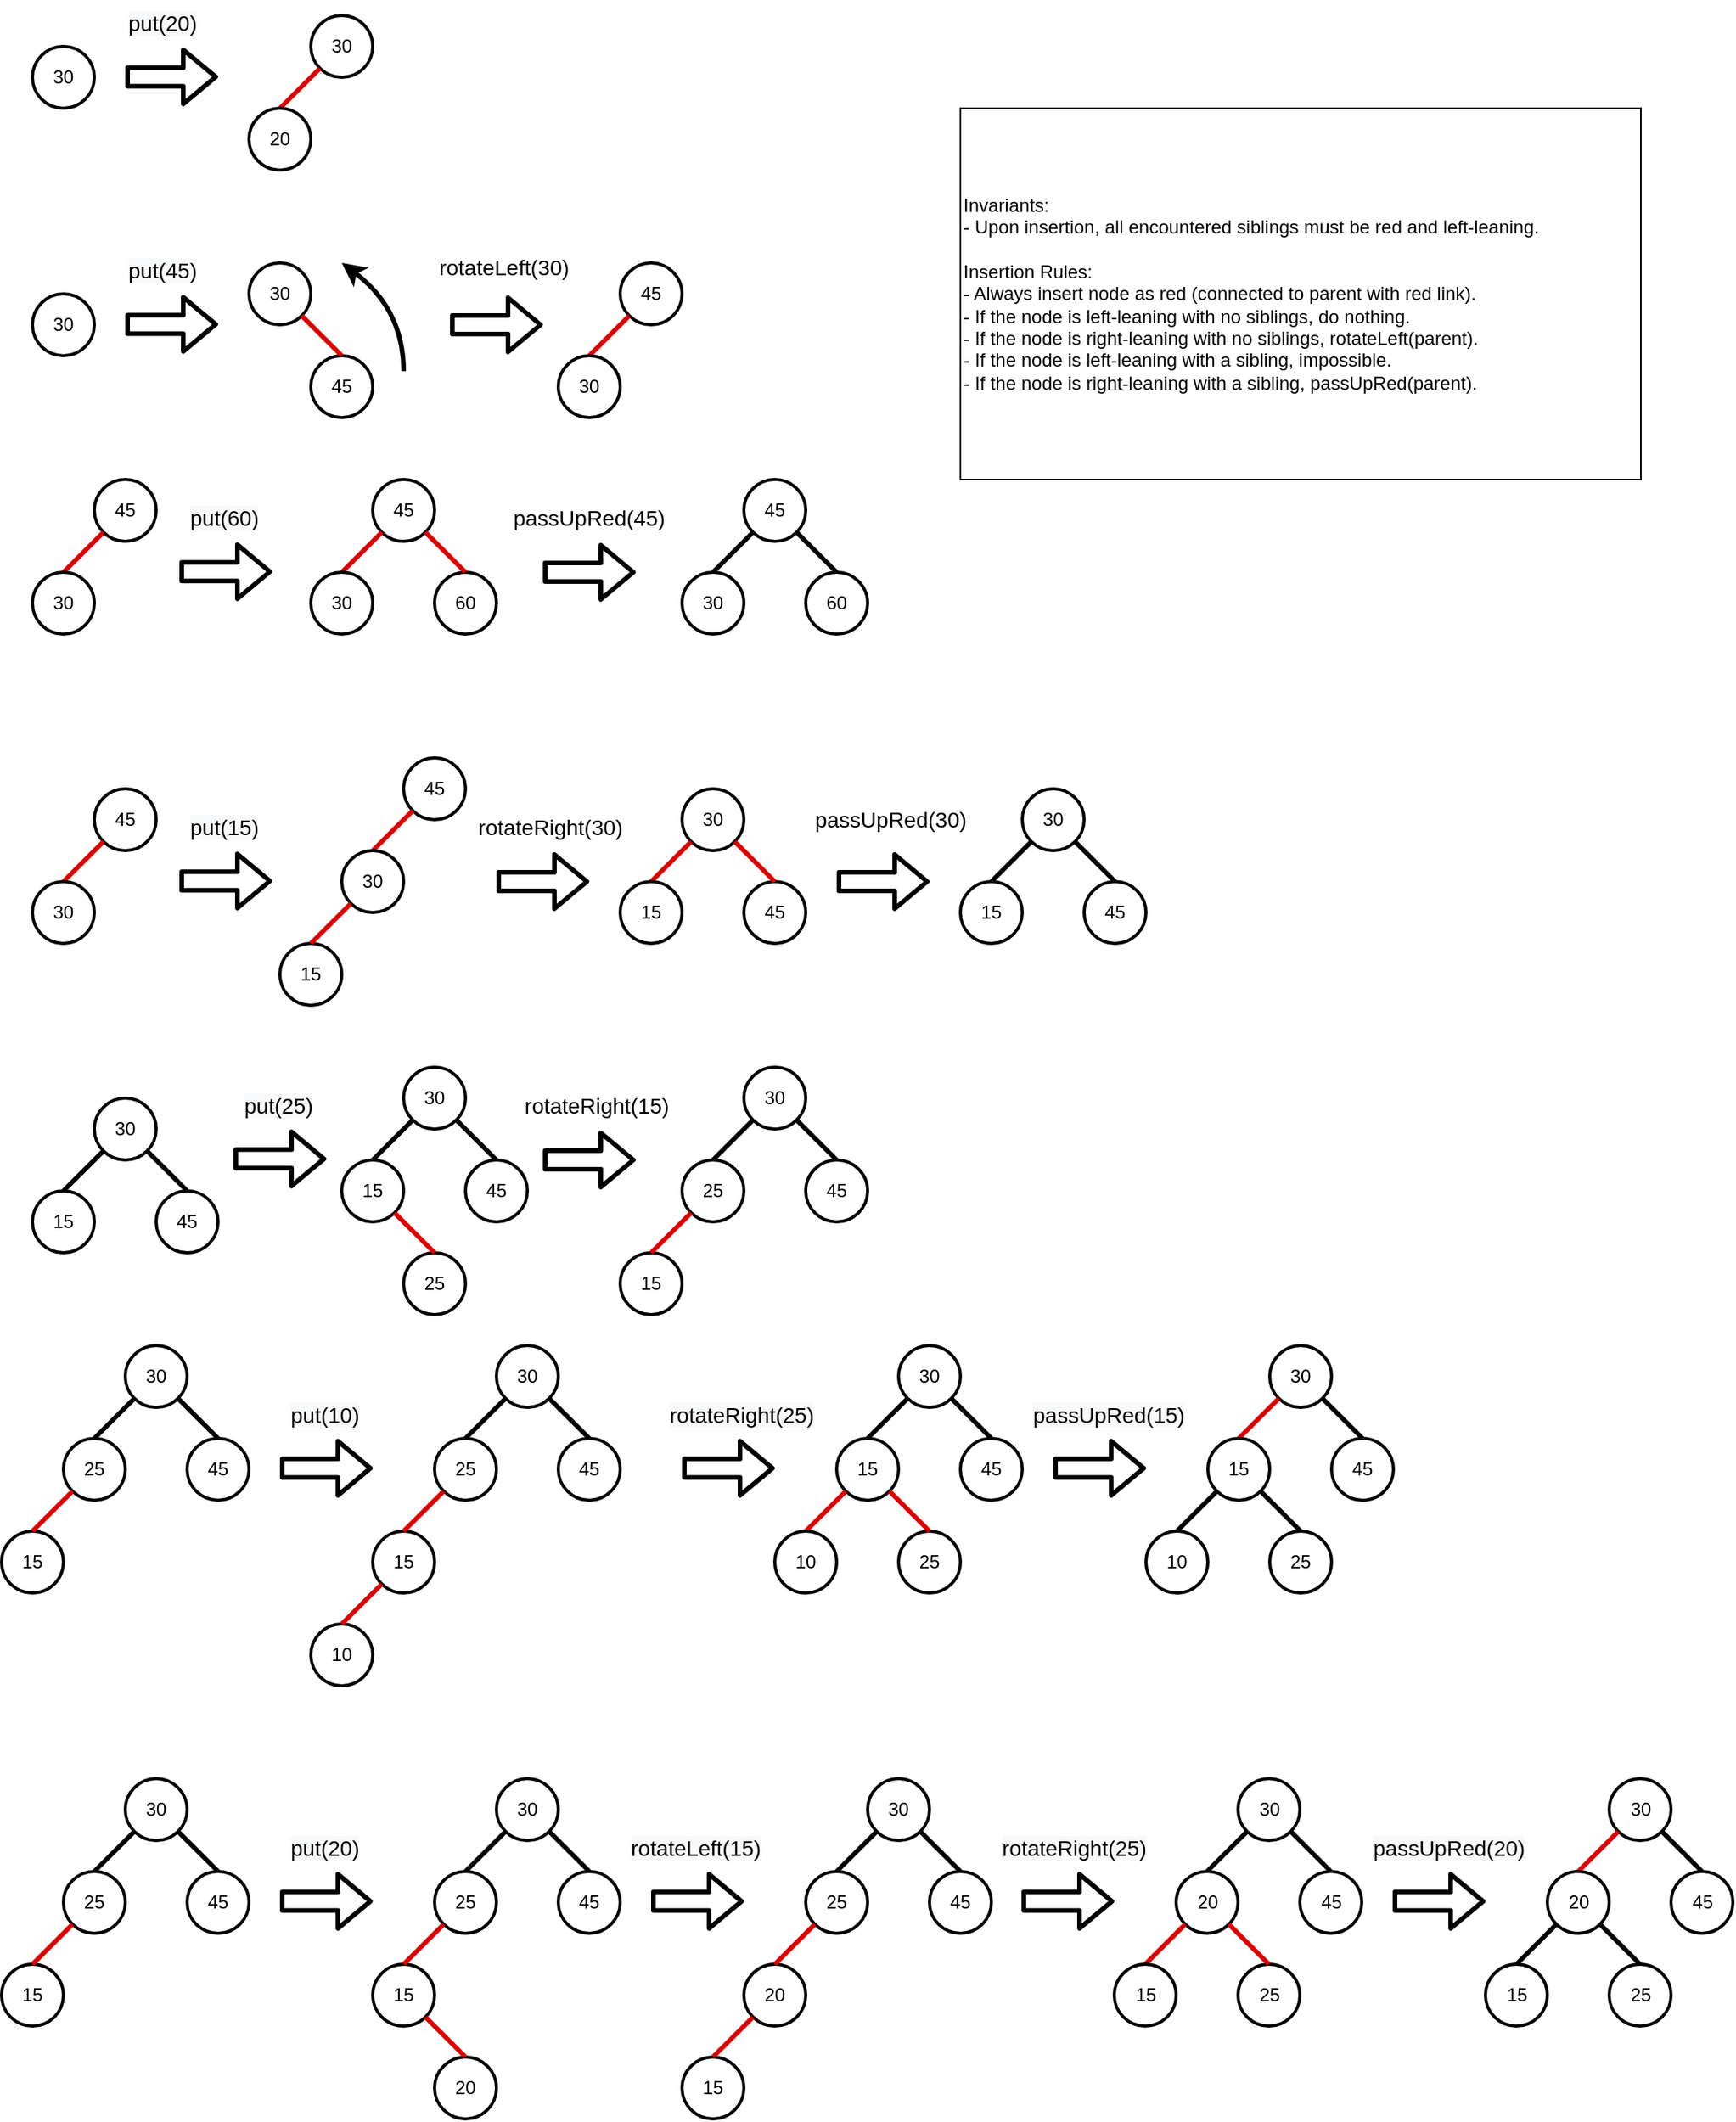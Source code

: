 <mxfile version="13.9.9" type="device"><diagram id="bsQMUrDXSN89u2eMuQvf" name="Page-1"><mxGraphModel dx="1278" dy="995" grid="1" gridSize="10" guides="1" tooltips="1" connect="1" arrows="1" fold="1" page="1" pageScale="1" pageWidth="850" pageHeight="1100" math="0" shadow="0"><root><mxCell id="0"/><mxCell id="1" parent="0"/><mxCell id="Py0vGbKLmFotTB_f6QZf-1" value="30" style="ellipse;whiteSpace=wrap;html=1;aspect=fixed;strokeWidth=2;fillColor=#FFFFFF;" parent="1" vertex="1"><mxGeometry x="180" y="220" width="40" height="40" as="geometry"/></mxCell><mxCell id="Py0vGbKLmFotTB_f6QZf-3" value="45" style="ellipse;whiteSpace=wrap;html=1;aspect=fixed;strokeWidth=2;fillColor=#FFFFFF;" parent="1" vertex="1"><mxGeometry x="220" y="280" width="40" height="40" as="geometry"/></mxCell><mxCell id="Py0vGbKLmFotTB_f6QZf-4" value="" style="endArrow=none;html=1;exitX=1;exitY=1;exitDx=0;exitDy=0;entryX=0.5;entryY=0;entryDx=0;entryDy=0;endSize=6;startSize=6;jumpSize=6;strokeWidth=3;fillColor=#ffcccc;strokeColor=#DD0000;" parent="1" source="Py0vGbKLmFotTB_f6QZf-1" target="Py0vGbKLmFotTB_f6QZf-3" edge="1"><mxGeometry width="50" height="50" relative="1" as="geometry"><mxPoint x="505.142" y="264.142" as="sourcePoint"/><mxPoint x="531" y="290" as="targetPoint"/></mxGeometry></mxCell><mxCell id="Py0vGbKLmFotTB_f6QZf-5" value="" style="curved=1;endArrow=classic;html=1;strokeColor=#000000;strokeWidth=3;" parent="1" edge="1"><mxGeometry width="50" height="50" relative="1" as="geometry"><mxPoint x="280" y="290" as="sourcePoint"/><mxPoint x="240" y="220" as="targetPoint"/><Array as="points"><mxPoint x="280" y="250"/></Array></mxGeometry></mxCell><mxCell id="Py0vGbKLmFotTB_f6QZf-6" value="30" style="ellipse;whiteSpace=wrap;html=1;aspect=fixed;strokeWidth=2;fillColor=#FFFFFF;" parent="1" vertex="1"><mxGeometry x="220" y="60" width="40" height="40" as="geometry"/></mxCell><mxCell id="Py0vGbKLmFotTB_f6QZf-7" value="" style="endArrow=none;html=1;exitX=0;exitY=1;exitDx=0;exitDy=0;entryX=0.5;entryY=0;entryDx=0;entryDy=0;endSize=6;startSize=6;jumpSize=6;strokeWidth=3;fillColor=#ffcccc;strokeColor=#DD0000;" parent="1" source="Py0vGbKLmFotTB_f6QZf-6" target="Py0vGbKLmFotTB_f6QZf-8" edge="1"><mxGeometry width="50" height="50" relative="1" as="geometry"><mxPoint x="189.142" y="100.002" as="sourcePoint"/><mxPoint x="215" y="125.86" as="targetPoint"/></mxGeometry></mxCell><mxCell id="Py0vGbKLmFotTB_f6QZf-8" value="20" style="ellipse;whiteSpace=wrap;html=1;aspect=fixed;strokeWidth=2;fillColor=#FFFFFF;" parent="1" vertex="1"><mxGeometry x="180" y="120" width="40" height="40" as="geometry"/></mxCell><mxCell id="MnmC8dFwxQ4FIdvmhDhU-1" value="" style="shape=flexArrow;endArrow=classic;html=1;strokeColor=#000000;strokeWidth=3;" parent="1" edge="1"><mxGeometry width="50" height="50" relative="1" as="geometry"><mxPoint x="310" y="260.0" as="sourcePoint"/><mxPoint x="370" y="260.0" as="targetPoint"/></mxGeometry></mxCell><mxCell id="MnmC8dFwxQ4FIdvmhDhU-6" value="45" style="ellipse;whiteSpace=wrap;html=1;aspect=fixed;strokeWidth=2;fillColor=#FFFFFF;" parent="1" vertex="1"><mxGeometry x="420" y="220" width="40" height="40" as="geometry"/></mxCell><mxCell id="MnmC8dFwxQ4FIdvmhDhU-7" value="" style="endArrow=none;html=1;exitX=0;exitY=1;exitDx=0;exitDy=0;entryX=0.5;entryY=0;entryDx=0;entryDy=0;endSize=6;startSize=6;jumpSize=6;strokeWidth=3;fillColor=#ffcccc;strokeColor=#DD0000;" parent="1" source="MnmC8dFwxQ4FIdvmhDhU-6" target="MnmC8dFwxQ4FIdvmhDhU-8" edge="1"><mxGeometry width="50" height="50" relative="1" as="geometry"><mxPoint x="389.142" y="260.002" as="sourcePoint"/><mxPoint x="415" y="285.86" as="targetPoint"/></mxGeometry></mxCell><mxCell id="MnmC8dFwxQ4FIdvmhDhU-8" value="30" style="ellipse;whiteSpace=wrap;html=1;aspect=fixed;strokeWidth=2;fillColor=#FFFFFF;" parent="1" vertex="1"><mxGeometry x="380" y="280" width="40" height="40" as="geometry"/></mxCell><mxCell id="MnmC8dFwxQ4FIdvmhDhU-9" value="45" style="ellipse;whiteSpace=wrap;html=1;aspect=fixed;strokeWidth=2;fillColor=#FFFFFF;" parent="1" vertex="1"><mxGeometry x="260" y="360" width="40" height="40" as="geometry"/></mxCell><mxCell id="MnmC8dFwxQ4FIdvmhDhU-10" value="" style="endArrow=none;html=1;exitX=0;exitY=1;exitDx=0;exitDy=0;entryX=0.5;entryY=0;entryDx=0;entryDy=0;endSize=6;startSize=6;jumpSize=6;strokeWidth=3;fillColor=#ffcccc;strokeColor=#DD0000;" parent="1" source="MnmC8dFwxQ4FIdvmhDhU-9" target="MnmC8dFwxQ4FIdvmhDhU-11" edge="1"><mxGeometry width="50" height="50" relative="1" as="geometry"><mxPoint x="229.142" y="400.002" as="sourcePoint"/><mxPoint x="255" y="425.86" as="targetPoint"/></mxGeometry></mxCell><mxCell id="MnmC8dFwxQ4FIdvmhDhU-11" value="30" style="ellipse;whiteSpace=wrap;html=1;aspect=fixed;strokeWidth=2;fillColor=#FFFFFF;" parent="1" vertex="1"><mxGeometry x="220" y="420" width="40" height="40" as="geometry"/></mxCell><mxCell id="MnmC8dFwxQ4FIdvmhDhU-12" value="60" style="ellipse;whiteSpace=wrap;html=1;aspect=fixed;strokeWidth=2;fillColor=#FFFFFF;" parent="1" vertex="1"><mxGeometry x="300" y="420" width="40" height="40" as="geometry"/></mxCell><mxCell id="MnmC8dFwxQ4FIdvmhDhU-13" value="" style="endArrow=none;html=1;exitX=1;exitY=1;exitDx=0;exitDy=0;entryX=0.5;entryY=0;entryDx=0;entryDy=0;endSize=6;startSize=6;jumpSize=6;strokeWidth=3;fillColor=#ffcccc;strokeColor=#DD0000;" parent="1" source="MnmC8dFwxQ4FIdvmhDhU-9" target="MnmC8dFwxQ4FIdvmhDhU-12" edge="1"><mxGeometry width="50" height="50" relative="1" as="geometry"><mxPoint x="300.002" y="394.142" as="sourcePoint"/><mxPoint x="616.86" y="430" as="targetPoint"/></mxGeometry></mxCell><mxCell id="MnmC8dFwxQ4FIdvmhDhU-14" value="" style="shape=flexArrow;endArrow=classic;html=1;strokeColor=#000000;strokeWidth=3;" parent="1" edge="1"><mxGeometry width="50" height="50" relative="1" as="geometry"><mxPoint x="370" y="420" as="sourcePoint"/><mxPoint x="430" y="420" as="targetPoint"/></mxGeometry></mxCell><mxCell id="MnmC8dFwxQ4FIdvmhDhU-15" value="45" style="ellipse;whiteSpace=wrap;html=1;aspect=fixed;strokeWidth=2;fillColor=#FFFFFF;" parent="1" vertex="1"><mxGeometry x="500" y="360" width="40" height="40" as="geometry"/></mxCell><mxCell id="MnmC8dFwxQ4FIdvmhDhU-16" value="" style="endArrow=none;html=1;exitX=0;exitY=1;exitDx=0;exitDy=0;entryX=0.5;entryY=0;entryDx=0;entryDy=0;endSize=6;startSize=6;jumpSize=6;strokeWidth=3;fillColor=#ffcccc;" parent="1" source="MnmC8dFwxQ4FIdvmhDhU-15" target="MnmC8dFwxQ4FIdvmhDhU-17" edge="1"><mxGeometry width="50" height="50" relative="1" as="geometry"><mxPoint x="469.142" y="400.002" as="sourcePoint"/><mxPoint x="495" y="425.86" as="targetPoint"/></mxGeometry></mxCell><mxCell id="MnmC8dFwxQ4FIdvmhDhU-17" value="30" style="ellipse;whiteSpace=wrap;html=1;aspect=fixed;strokeWidth=2;fillColor=#FFFFFF;" parent="1" vertex="1"><mxGeometry x="460" y="420" width="40" height="40" as="geometry"/></mxCell><mxCell id="MnmC8dFwxQ4FIdvmhDhU-18" value="60" style="ellipse;whiteSpace=wrap;html=1;aspect=fixed;strokeWidth=2;fillColor=#FFFFFF;" parent="1" vertex="1"><mxGeometry x="540" y="420" width="40" height="40" as="geometry"/></mxCell><mxCell id="MnmC8dFwxQ4FIdvmhDhU-19" value="" style="endArrow=none;html=1;exitX=1;exitY=1;exitDx=0;exitDy=0;entryX=0.5;entryY=0;entryDx=0;entryDy=0;endSize=6;startSize=6;jumpSize=6;strokeWidth=3;fillColor=#ffcccc;" parent="1" source="MnmC8dFwxQ4FIdvmhDhU-15" target="MnmC8dFwxQ4FIdvmhDhU-18" edge="1"><mxGeometry width="50" height="50" relative="1" as="geometry"><mxPoint x="540.002" y="394.142" as="sourcePoint"/><mxPoint x="856.86" y="430" as="targetPoint"/></mxGeometry></mxCell><mxCell id="MnmC8dFwxQ4FIdvmhDhU-20" value="&lt;font style=&quot;font-size: 14px&quot;&gt;rotateLeft(30)&lt;/font&gt;" style="text;html=1;fillColor=none;align=center;verticalAlign=middle;whiteSpace=wrap;rounded=0;strokeWidth=1;" parent="1" vertex="1"><mxGeometry x="300" y="213" width="90" height="20" as="geometry"/></mxCell><mxCell id="MnmC8dFwxQ4FIdvmhDhU-21" value="&lt;font style=&quot;font-size: 14px&quot;&gt;passUpRed(45)&lt;/font&gt;" style="text;html=1;fillColor=none;align=center;verticalAlign=middle;whiteSpace=wrap;rounded=0;strokeWidth=1;" parent="1" vertex="1"><mxGeometry x="345" y="374.81" width="110" height="20" as="geometry"/></mxCell><mxCell id="bPNF3fMHdwWxDOFs5Jxe-2" value="45" style="ellipse;whiteSpace=wrap;html=1;aspect=fixed;strokeWidth=2;fillColor=#FFFFFF;" vertex="1" parent="1"><mxGeometry x="280" y="540" width="40" height="40" as="geometry"/></mxCell><mxCell id="bPNF3fMHdwWxDOFs5Jxe-3" value="" style="endArrow=none;html=1;exitX=0;exitY=1;exitDx=0;exitDy=0;entryX=0.5;entryY=0;entryDx=0;entryDy=0;endSize=6;startSize=6;jumpSize=6;strokeWidth=3;fillColor=#ffcccc;strokeColor=#DD0000;" edge="1" parent="1" source="bPNF3fMHdwWxDOFs5Jxe-2" target="bPNF3fMHdwWxDOFs5Jxe-4"><mxGeometry width="50" height="50" relative="1" as="geometry"><mxPoint x="249.142" y="580.002" as="sourcePoint"/><mxPoint x="275" y="605.86" as="targetPoint"/></mxGeometry></mxCell><mxCell id="bPNF3fMHdwWxDOFs5Jxe-4" value="30" style="ellipse;whiteSpace=wrap;html=1;aspect=fixed;strokeWidth=2;fillColor=#FFFFFF;" vertex="1" parent="1"><mxGeometry x="240" y="600" width="40" height="40" as="geometry"/></mxCell><mxCell id="bPNF3fMHdwWxDOFs5Jxe-5" value="15" style="ellipse;whiteSpace=wrap;html=1;aspect=fixed;strokeWidth=2;fillColor=#FFFFFF;" vertex="1" parent="1"><mxGeometry x="200" y="660" width="40" height="40" as="geometry"/></mxCell><mxCell id="bPNF3fMHdwWxDOFs5Jxe-6" value="" style="endArrow=none;html=1;exitX=0;exitY=1;exitDx=0;exitDy=0;entryX=0.5;entryY=0;entryDx=0;entryDy=0;endSize=6;startSize=6;jumpSize=6;strokeWidth=3;fillColor=#ffcccc;strokeColor=#DD0000;" edge="1" parent="1" source="bPNF3fMHdwWxDOFs5Jxe-4" target="bPNF3fMHdwWxDOFs5Jxe-5"><mxGeometry width="50" height="50" relative="1" as="geometry"><mxPoint x="295.858" y="584.142" as="sourcePoint"/><mxPoint x="270" y="610" as="targetPoint"/></mxGeometry></mxCell><mxCell id="bPNF3fMHdwWxDOFs5Jxe-7" value="" style="shape=flexArrow;endArrow=classic;html=1;strokeColor=#000000;strokeWidth=3;" edge="1" parent="1"><mxGeometry width="50" height="50" relative="1" as="geometry"><mxPoint x="340" y="620" as="sourcePoint"/><mxPoint x="400" y="620" as="targetPoint"/></mxGeometry></mxCell><mxCell id="bPNF3fMHdwWxDOFs5Jxe-8" value="&lt;font style=&quot;font-size: 14px&quot;&gt;rotateRight(30)&lt;/font&gt;" style="text;html=1;fillColor=none;align=center;verticalAlign=middle;whiteSpace=wrap;rounded=0;strokeWidth=1;" vertex="1" parent="1"><mxGeometry x="320" y="574.81" width="110" height="20" as="geometry"/></mxCell><mxCell id="bPNF3fMHdwWxDOFs5Jxe-9" value="30" style="ellipse;whiteSpace=wrap;html=1;aspect=fixed;strokeWidth=2;fillColor=#FFFFFF;" vertex="1" parent="1"><mxGeometry x="460" y="560" width="40" height="40" as="geometry"/></mxCell><mxCell id="bPNF3fMHdwWxDOFs5Jxe-10" value="" style="endArrow=none;html=1;exitX=0;exitY=1;exitDx=0;exitDy=0;entryX=0.5;entryY=0;entryDx=0;entryDy=0;endSize=6;startSize=6;jumpSize=6;strokeWidth=3;fillColor=#ffcccc;strokeColor=#DD0000;" edge="1" parent="1" source="bPNF3fMHdwWxDOFs5Jxe-9" target="bPNF3fMHdwWxDOFs5Jxe-11"><mxGeometry width="50" height="50" relative="1" as="geometry"><mxPoint x="429.142" y="600.002" as="sourcePoint"/><mxPoint x="455" y="625.86" as="targetPoint"/></mxGeometry></mxCell><mxCell id="bPNF3fMHdwWxDOFs5Jxe-11" value="15" style="ellipse;whiteSpace=wrap;html=1;aspect=fixed;strokeWidth=2;fillColor=#FFFFFF;" vertex="1" parent="1"><mxGeometry x="420" y="620" width="40" height="40" as="geometry"/></mxCell><mxCell id="bPNF3fMHdwWxDOFs5Jxe-12" value="45" style="ellipse;whiteSpace=wrap;html=1;aspect=fixed;strokeWidth=2;fillColor=#FFFFFF;" vertex="1" parent="1"><mxGeometry x="500" y="620" width="40" height="40" as="geometry"/></mxCell><mxCell id="bPNF3fMHdwWxDOFs5Jxe-13" value="" style="endArrow=none;html=1;exitX=1;exitY=1;exitDx=0;exitDy=0;entryX=0.5;entryY=0;entryDx=0;entryDy=0;endSize=6;startSize=6;jumpSize=6;strokeWidth=3;fillColor=#ffcccc;strokeColor=#DD0000;" edge="1" parent="1" source="bPNF3fMHdwWxDOFs5Jxe-9" target="bPNF3fMHdwWxDOFs5Jxe-12"><mxGeometry width="50" height="50" relative="1" as="geometry"><mxPoint x="500.002" y="594.142" as="sourcePoint"/><mxPoint x="816.86" y="630" as="targetPoint"/></mxGeometry></mxCell><mxCell id="bPNF3fMHdwWxDOFs5Jxe-14" value="" style="shape=flexArrow;endArrow=classic;html=1;strokeColor=#000000;strokeWidth=3;" edge="1" parent="1"><mxGeometry width="50" height="50" relative="1" as="geometry"><mxPoint x="560" y="620" as="sourcePoint"/><mxPoint x="620" y="620" as="targetPoint"/></mxGeometry></mxCell><mxCell id="bPNF3fMHdwWxDOFs5Jxe-15" value="30" style="ellipse;whiteSpace=wrap;html=1;aspect=fixed;strokeWidth=2;fillColor=#FFFFFF;" vertex="1" parent="1"><mxGeometry x="680" y="560" width="40" height="40" as="geometry"/></mxCell><mxCell id="bPNF3fMHdwWxDOFs5Jxe-16" value="" style="endArrow=none;html=1;exitX=0;exitY=1;exitDx=0;exitDy=0;entryX=0.5;entryY=0;entryDx=0;entryDy=0;endSize=6;startSize=6;jumpSize=6;strokeWidth=3;fillColor=#ffcccc;" edge="1" parent="1" source="bPNF3fMHdwWxDOFs5Jxe-15" target="bPNF3fMHdwWxDOFs5Jxe-17"><mxGeometry width="50" height="50" relative="1" as="geometry"><mxPoint x="649.142" y="600.002" as="sourcePoint"/><mxPoint x="675" y="625.86" as="targetPoint"/></mxGeometry></mxCell><mxCell id="bPNF3fMHdwWxDOFs5Jxe-17" value="15" style="ellipse;whiteSpace=wrap;html=1;aspect=fixed;strokeWidth=2;fillColor=#FFFFFF;" vertex="1" parent="1"><mxGeometry x="640" y="620" width="40" height="40" as="geometry"/></mxCell><mxCell id="bPNF3fMHdwWxDOFs5Jxe-18" value="45" style="ellipse;whiteSpace=wrap;html=1;aspect=fixed;strokeWidth=2;fillColor=#FFFFFF;" vertex="1" parent="1"><mxGeometry x="720" y="620" width="40" height="40" as="geometry"/></mxCell><mxCell id="bPNF3fMHdwWxDOFs5Jxe-19" value="" style="endArrow=none;html=1;exitX=1;exitY=1;exitDx=0;exitDy=0;entryX=0.5;entryY=0;entryDx=0;entryDy=0;endSize=6;startSize=6;jumpSize=6;strokeWidth=3;fillColor=#ffcccc;" edge="1" parent="1" source="bPNF3fMHdwWxDOFs5Jxe-15" target="bPNF3fMHdwWxDOFs5Jxe-18"><mxGeometry width="50" height="50" relative="1" as="geometry"><mxPoint x="720.002" y="594.142" as="sourcePoint"/><mxPoint x="1036.86" y="630" as="targetPoint"/></mxGeometry></mxCell><mxCell id="bPNF3fMHdwWxDOFs5Jxe-20" value="&lt;font style=&quot;font-size: 14px&quot;&gt;passUpRed(30)&lt;/font&gt;" style="text;html=1;fillColor=none;align=center;verticalAlign=middle;whiteSpace=wrap;rounded=0;strokeWidth=1;" vertex="1" parent="1"><mxGeometry x="540" y="570" width="110" height="20" as="geometry"/></mxCell><mxCell id="bPNF3fMHdwWxDOFs5Jxe-37" value="30" style="ellipse;whiteSpace=wrap;html=1;aspect=fixed;strokeWidth=2;fillColor=#FFFFFF;" vertex="1" parent="1"><mxGeometry x="40" y="80" width="40" height="40" as="geometry"/></mxCell><mxCell id="bPNF3fMHdwWxDOFs5Jxe-38" value="" style="shape=flexArrow;endArrow=classic;html=1;strokeColor=#000000;strokeWidth=3;" edge="1" parent="1"><mxGeometry width="50" height="50" relative="1" as="geometry"><mxPoint x="100" y="99.71" as="sourcePoint"/><mxPoint x="160" y="99.71" as="targetPoint"/></mxGeometry></mxCell><mxCell id="bPNF3fMHdwWxDOFs5Jxe-39" value="&lt;span style=&quot;color: rgb(0 , 0 , 0) ; font-family: &amp;#34;helvetica&amp;#34; ; font-size: 14px ; font-style: normal ; font-weight: 400 ; letter-spacing: normal ; text-align: center ; text-indent: 0px ; text-transform: none ; word-spacing: 0px ; background-color: rgb(248 , 249 , 250) ; display: inline ; float: none&quot;&gt;put(20)&lt;/span&gt;" style="text;whiteSpace=wrap;html=1;" vertex="1" parent="1"><mxGeometry x="100" y="50" width="50" height="30" as="geometry"/></mxCell><mxCell id="bPNF3fMHdwWxDOFs5Jxe-40" value="30" style="ellipse;whiteSpace=wrap;html=1;aspect=fixed;strokeWidth=2;fillColor=#FFFFFF;" vertex="1" parent="1"><mxGeometry x="40" y="240" width="40" height="40" as="geometry"/></mxCell><mxCell id="bPNF3fMHdwWxDOFs5Jxe-41" value="" style="shape=flexArrow;endArrow=classic;html=1;strokeColor=#000000;strokeWidth=3;" edge="1" parent="1"><mxGeometry width="50" height="50" relative="1" as="geometry"><mxPoint x="100" y="259.71" as="sourcePoint"/><mxPoint x="160" y="259.71" as="targetPoint"/></mxGeometry></mxCell><mxCell id="bPNF3fMHdwWxDOFs5Jxe-42" value="&lt;span style=&quot;color: rgb(0 , 0 , 0) ; font-family: &amp;#34;helvetica&amp;#34; ; font-size: 14px ; font-style: normal ; font-weight: 400 ; letter-spacing: normal ; text-align: center ; text-indent: 0px ; text-transform: none ; word-spacing: 0px ; background-color: rgb(248 , 249 , 250) ; display: inline ; float: none&quot;&gt;put(45)&lt;/span&gt;" style="text;whiteSpace=wrap;html=1;" vertex="1" parent="1"><mxGeometry x="100" y="210" width="50" height="30" as="geometry"/></mxCell><mxCell id="bPNF3fMHdwWxDOFs5Jxe-43" value="45" style="ellipse;whiteSpace=wrap;html=1;aspect=fixed;strokeWidth=2;fillColor=#FFFFFF;" vertex="1" parent="1"><mxGeometry x="80" y="360" width="40" height="40" as="geometry"/></mxCell><mxCell id="bPNF3fMHdwWxDOFs5Jxe-44" value="" style="endArrow=none;html=1;exitX=0;exitY=1;exitDx=0;exitDy=0;entryX=0.5;entryY=0;entryDx=0;entryDy=0;endSize=6;startSize=6;jumpSize=6;strokeWidth=3;fillColor=#ffcccc;strokeColor=#DD0000;" edge="1" parent="1" source="bPNF3fMHdwWxDOFs5Jxe-43" target="bPNF3fMHdwWxDOFs5Jxe-45"><mxGeometry width="50" height="50" relative="1" as="geometry"><mxPoint x="49.142" y="400.002" as="sourcePoint"/><mxPoint x="75" y="425.86" as="targetPoint"/></mxGeometry></mxCell><mxCell id="bPNF3fMHdwWxDOFs5Jxe-45" value="30" style="ellipse;whiteSpace=wrap;html=1;aspect=fixed;strokeWidth=2;fillColor=#FFFFFF;" vertex="1" parent="1"><mxGeometry x="40" y="420" width="40" height="40" as="geometry"/></mxCell><mxCell id="bPNF3fMHdwWxDOFs5Jxe-46" value="" style="shape=flexArrow;endArrow=classic;html=1;strokeColor=#000000;strokeWidth=3;" edge="1" parent="1"><mxGeometry width="50" height="50" relative="1" as="geometry"><mxPoint x="135" y="419.6" as="sourcePoint"/><mxPoint x="195" y="419.6" as="targetPoint"/></mxGeometry></mxCell><mxCell id="bPNF3fMHdwWxDOFs5Jxe-47" value="&lt;span style=&quot;color: rgb(0 , 0 , 0) ; font-family: &amp;#34;helvetica&amp;#34; ; font-size: 14px ; font-style: normal ; font-weight: 400 ; letter-spacing: normal ; text-align: center ; text-indent: 0px ; text-transform: none ; word-spacing: 0px ; background-color: rgb(248 , 249 , 250) ; display: inline ; float: none&quot;&gt;put(60)&lt;/span&gt;" style="text;whiteSpace=wrap;html=1;" vertex="1" parent="1"><mxGeometry x="140" y="369.81" width="50" height="30" as="geometry"/></mxCell><mxCell id="bPNF3fMHdwWxDOFs5Jxe-49" value="45" style="ellipse;whiteSpace=wrap;html=1;aspect=fixed;strokeWidth=2;fillColor=#FFFFFF;" vertex="1" parent="1"><mxGeometry x="80" y="560" width="40" height="40" as="geometry"/></mxCell><mxCell id="bPNF3fMHdwWxDOFs5Jxe-50" value="" style="endArrow=none;html=1;exitX=0;exitY=1;exitDx=0;exitDy=0;entryX=0.5;entryY=0;entryDx=0;entryDy=0;endSize=6;startSize=6;jumpSize=6;strokeWidth=3;fillColor=#ffcccc;strokeColor=#DD0000;" edge="1" parent="1" source="bPNF3fMHdwWxDOFs5Jxe-49" target="bPNF3fMHdwWxDOFs5Jxe-51"><mxGeometry width="50" height="50" relative="1" as="geometry"><mxPoint x="49.142" y="600.002" as="sourcePoint"/><mxPoint x="75" y="625.86" as="targetPoint"/></mxGeometry></mxCell><mxCell id="bPNF3fMHdwWxDOFs5Jxe-51" value="30" style="ellipse;whiteSpace=wrap;html=1;aspect=fixed;strokeWidth=2;fillColor=#FFFFFF;" vertex="1" parent="1"><mxGeometry x="40" y="620" width="40" height="40" as="geometry"/></mxCell><mxCell id="bPNF3fMHdwWxDOFs5Jxe-52" value="" style="shape=flexArrow;endArrow=classic;html=1;strokeColor=#000000;strokeWidth=3;" edge="1" parent="1"><mxGeometry width="50" height="50" relative="1" as="geometry"><mxPoint x="135" y="619.6" as="sourcePoint"/><mxPoint x="195" y="619.6" as="targetPoint"/></mxGeometry></mxCell><mxCell id="bPNF3fMHdwWxDOFs5Jxe-53" value="&lt;span style=&quot;color: rgb(0 , 0 , 0) ; font-family: &amp;#34;helvetica&amp;#34; ; font-size: 14px ; font-style: normal ; font-weight: 400 ; letter-spacing: normal ; text-align: center ; text-indent: 0px ; text-transform: none ; word-spacing: 0px ; background-color: rgb(248 , 249 , 250) ; display: inline ; float: none&quot;&gt;put(15)&lt;/span&gt;" style="text;whiteSpace=wrap;html=1;" vertex="1" parent="1"><mxGeometry x="140" y="569.81" width="50" height="30" as="geometry"/></mxCell><mxCell id="bPNF3fMHdwWxDOFs5Jxe-59" value="30" style="ellipse;whiteSpace=wrap;html=1;aspect=fixed;strokeWidth=2;fillColor=#FFFFFF;" vertex="1" parent="1"><mxGeometry x="80" y="760" width="40" height="40" as="geometry"/></mxCell><mxCell id="bPNF3fMHdwWxDOFs5Jxe-60" value="" style="endArrow=none;html=1;exitX=0;exitY=1;exitDx=0;exitDy=0;entryX=0.5;entryY=0;entryDx=0;entryDy=0;endSize=6;startSize=6;jumpSize=6;strokeWidth=3;fillColor=#ffcccc;" edge="1" parent="1" source="bPNF3fMHdwWxDOFs5Jxe-59" target="bPNF3fMHdwWxDOFs5Jxe-61"><mxGeometry width="50" height="50" relative="1" as="geometry"><mxPoint x="49.142" y="800.002" as="sourcePoint"/><mxPoint x="75" y="825.86" as="targetPoint"/></mxGeometry></mxCell><mxCell id="bPNF3fMHdwWxDOFs5Jxe-61" value="15" style="ellipse;whiteSpace=wrap;html=1;aspect=fixed;strokeWidth=2;fillColor=#FFFFFF;" vertex="1" parent="1"><mxGeometry x="40" y="820" width="40" height="40" as="geometry"/></mxCell><mxCell id="bPNF3fMHdwWxDOFs5Jxe-62" value="45" style="ellipse;whiteSpace=wrap;html=1;aspect=fixed;strokeWidth=2;fillColor=#FFFFFF;" vertex="1" parent="1"><mxGeometry x="120" y="820" width="40" height="40" as="geometry"/></mxCell><mxCell id="bPNF3fMHdwWxDOFs5Jxe-63" value="" style="endArrow=none;html=1;exitX=1;exitY=1;exitDx=0;exitDy=0;entryX=0.5;entryY=0;entryDx=0;entryDy=0;endSize=6;startSize=6;jumpSize=6;strokeWidth=3;fillColor=#ffcccc;" edge="1" parent="1" source="bPNF3fMHdwWxDOFs5Jxe-59" target="bPNF3fMHdwWxDOFs5Jxe-62"><mxGeometry width="50" height="50" relative="1" as="geometry"><mxPoint x="120.002" y="794.142" as="sourcePoint"/><mxPoint x="436.86" y="830" as="targetPoint"/></mxGeometry></mxCell><mxCell id="bPNF3fMHdwWxDOFs5Jxe-64" value="" style="shape=flexArrow;endArrow=classic;html=1;strokeColor=#000000;strokeWidth=3;" edge="1" parent="1"><mxGeometry width="50" height="50" relative="1" as="geometry"><mxPoint x="170" y="799.31" as="sourcePoint"/><mxPoint x="230" y="799.31" as="targetPoint"/></mxGeometry></mxCell><mxCell id="bPNF3fMHdwWxDOFs5Jxe-65" value="&lt;span style=&quot;color: rgb(0 , 0 , 0) ; font-family: &amp;#34;helvetica&amp;#34; ; font-size: 14px ; font-style: normal ; font-weight: 400 ; letter-spacing: normal ; text-align: center ; text-indent: 0px ; text-transform: none ; word-spacing: 0px ; background-color: rgb(248 , 249 , 250) ; display: inline ; float: none&quot;&gt;put(25)&lt;/span&gt;" style="text;whiteSpace=wrap;html=1;" vertex="1" parent="1"><mxGeometry x="175" y="750" width="50" height="30" as="geometry"/></mxCell><mxCell id="bPNF3fMHdwWxDOFs5Jxe-66" value="30" style="ellipse;whiteSpace=wrap;html=1;aspect=fixed;strokeWidth=2;fillColor=#FFFFFF;" vertex="1" parent="1"><mxGeometry x="280" y="740" width="40" height="40" as="geometry"/></mxCell><mxCell id="bPNF3fMHdwWxDOFs5Jxe-67" value="" style="endArrow=none;html=1;exitX=0;exitY=1;exitDx=0;exitDy=0;entryX=0.5;entryY=0;entryDx=0;entryDy=0;endSize=6;startSize=6;jumpSize=6;strokeWidth=3;fillColor=#ffcccc;" edge="1" parent="1" source="bPNF3fMHdwWxDOFs5Jxe-66" target="bPNF3fMHdwWxDOFs5Jxe-68"><mxGeometry width="50" height="50" relative="1" as="geometry"><mxPoint x="249.142" y="780.002" as="sourcePoint"/><mxPoint x="275" y="805.86" as="targetPoint"/></mxGeometry></mxCell><mxCell id="bPNF3fMHdwWxDOFs5Jxe-68" value="15" style="ellipse;whiteSpace=wrap;html=1;aspect=fixed;strokeWidth=2;fillColor=#FFFFFF;" vertex="1" parent="1"><mxGeometry x="240" y="800" width="40" height="40" as="geometry"/></mxCell><mxCell id="bPNF3fMHdwWxDOFs5Jxe-69" value="45" style="ellipse;whiteSpace=wrap;html=1;aspect=fixed;strokeWidth=2;fillColor=#FFFFFF;" vertex="1" parent="1"><mxGeometry x="320" y="800" width="40" height="40" as="geometry"/></mxCell><mxCell id="bPNF3fMHdwWxDOFs5Jxe-70" value="" style="endArrow=none;html=1;exitX=1;exitY=1;exitDx=0;exitDy=0;entryX=0.5;entryY=0;entryDx=0;entryDy=0;endSize=6;startSize=6;jumpSize=6;strokeWidth=3;fillColor=#ffcccc;" edge="1" parent="1" source="bPNF3fMHdwWxDOFs5Jxe-66" target="bPNF3fMHdwWxDOFs5Jxe-69"><mxGeometry width="50" height="50" relative="1" as="geometry"><mxPoint x="320.002" y="774.142" as="sourcePoint"/><mxPoint x="636.86" y="810" as="targetPoint"/></mxGeometry></mxCell><mxCell id="bPNF3fMHdwWxDOFs5Jxe-71" value="25" style="ellipse;whiteSpace=wrap;html=1;aspect=fixed;strokeWidth=2;fillColor=#FFFFFF;" vertex="1" parent="1"><mxGeometry x="280" y="860" width="40" height="40" as="geometry"/></mxCell><mxCell id="bPNF3fMHdwWxDOFs5Jxe-72" value="" style="endArrow=none;html=1;exitX=1;exitY=1;exitDx=0;exitDy=0;entryX=0.5;entryY=0;entryDx=0;entryDy=0;endSize=6;startSize=6;jumpSize=6;strokeWidth=3;fillColor=#ffcccc;strokeColor=#DD0000;" edge="1" parent="1" target="bPNF3fMHdwWxDOFs5Jxe-71" source="bPNF3fMHdwWxDOFs5Jxe-68"><mxGeometry width="50" height="50" relative="1" as="geometry"><mxPoint x="274.142" y="840.002" as="sourcePoint"/><mxPoint x="596.86" y="875.86" as="targetPoint"/></mxGeometry></mxCell><mxCell id="bPNF3fMHdwWxDOFs5Jxe-73" value="" style="shape=flexArrow;endArrow=classic;html=1;strokeColor=#000000;strokeWidth=3;" edge="1" parent="1"><mxGeometry width="50" height="50" relative="1" as="geometry"><mxPoint x="370" y="800" as="sourcePoint"/><mxPoint x="430" y="800" as="targetPoint"/></mxGeometry></mxCell><mxCell id="bPNF3fMHdwWxDOFs5Jxe-74" value="&lt;font style=&quot;font-size: 14px&quot;&gt;rotateRight(15)&lt;/font&gt;" style="text;html=1;fillColor=none;align=center;verticalAlign=middle;whiteSpace=wrap;rounded=0;strokeWidth=1;" vertex="1" parent="1"><mxGeometry x="350" y="755" width="110" height="20" as="geometry"/></mxCell><mxCell id="bPNF3fMHdwWxDOFs5Jxe-75" value="30" style="ellipse;whiteSpace=wrap;html=1;aspect=fixed;strokeWidth=2;fillColor=#FFFFFF;" vertex="1" parent="1"><mxGeometry x="500" y="740" width="40" height="40" as="geometry"/></mxCell><mxCell id="bPNF3fMHdwWxDOFs5Jxe-76" value="" style="endArrow=none;html=1;exitX=0;exitY=1;exitDx=0;exitDy=0;entryX=0.5;entryY=0;entryDx=0;entryDy=0;endSize=6;startSize=6;jumpSize=6;strokeWidth=3;fillColor=#ffcccc;" edge="1" parent="1" source="bPNF3fMHdwWxDOFs5Jxe-75" target="bPNF3fMHdwWxDOFs5Jxe-77"><mxGeometry width="50" height="50" relative="1" as="geometry"><mxPoint x="469.142" y="780.002" as="sourcePoint"/><mxPoint x="495" y="805.86" as="targetPoint"/></mxGeometry></mxCell><mxCell id="bPNF3fMHdwWxDOFs5Jxe-77" value="25" style="ellipse;whiteSpace=wrap;html=1;aspect=fixed;strokeWidth=2;fillColor=#FFFFFF;" vertex="1" parent="1"><mxGeometry x="460" y="800" width="40" height="40" as="geometry"/></mxCell><mxCell id="bPNF3fMHdwWxDOFs5Jxe-78" value="45" style="ellipse;whiteSpace=wrap;html=1;aspect=fixed;strokeWidth=2;fillColor=#FFFFFF;" vertex="1" parent="1"><mxGeometry x="540" y="800" width="40" height="40" as="geometry"/></mxCell><mxCell id="bPNF3fMHdwWxDOFs5Jxe-79" value="" style="endArrow=none;html=1;exitX=1;exitY=1;exitDx=0;exitDy=0;entryX=0.5;entryY=0;entryDx=0;entryDy=0;endSize=6;startSize=6;jumpSize=6;strokeWidth=3;fillColor=#ffcccc;" edge="1" parent="1" source="bPNF3fMHdwWxDOFs5Jxe-75" target="bPNF3fMHdwWxDOFs5Jxe-78"><mxGeometry width="50" height="50" relative="1" as="geometry"><mxPoint x="540.002" y="774.142" as="sourcePoint"/><mxPoint x="856.86" y="810" as="targetPoint"/></mxGeometry></mxCell><mxCell id="bPNF3fMHdwWxDOFs5Jxe-80" value="15" style="ellipse;whiteSpace=wrap;html=1;aspect=fixed;strokeWidth=2;fillColor=#FFFFFF;" vertex="1" parent="1"><mxGeometry x="420" y="860" width="40" height="40" as="geometry"/></mxCell><mxCell id="bPNF3fMHdwWxDOFs5Jxe-81" value="" style="endArrow=none;html=1;entryX=0.5;entryY=0;entryDx=0;entryDy=0;endSize=6;startSize=6;jumpSize=6;strokeWidth=3;fillColor=#ffcccc;strokeColor=#DD0000;exitX=0;exitY=1;exitDx=0;exitDy=0;" edge="1" parent="1" source="bPNF3fMHdwWxDOFs5Jxe-77" target="bPNF3fMHdwWxDOFs5Jxe-80"><mxGeometry width="50" height="50" relative="1" as="geometry"><mxPoint x="501" y="831" as="sourcePoint"/><mxPoint x="570" y="805.86" as="targetPoint"/></mxGeometry></mxCell><mxCell id="bPNF3fMHdwWxDOFs5Jxe-82" value="30" style="ellipse;whiteSpace=wrap;html=1;aspect=fixed;strokeWidth=2;fillColor=#FFFFFF;" vertex="1" parent="1"><mxGeometry x="100" y="920" width="40" height="40" as="geometry"/></mxCell><mxCell id="bPNF3fMHdwWxDOFs5Jxe-83" value="" style="endArrow=none;html=1;exitX=0;exitY=1;exitDx=0;exitDy=0;entryX=0.5;entryY=0;entryDx=0;entryDy=0;endSize=6;startSize=6;jumpSize=6;strokeWidth=3;fillColor=#ffcccc;" edge="1" parent="1" source="bPNF3fMHdwWxDOFs5Jxe-82" target="bPNF3fMHdwWxDOFs5Jxe-84"><mxGeometry width="50" height="50" relative="1" as="geometry"><mxPoint x="69.142" y="960.002" as="sourcePoint"/><mxPoint x="95" y="985.86" as="targetPoint"/></mxGeometry></mxCell><mxCell id="bPNF3fMHdwWxDOFs5Jxe-84" value="25" style="ellipse;whiteSpace=wrap;html=1;aspect=fixed;strokeWidth=2;fillColor=#FFFFFF;" vertex="1" parent="1"><mxGeometry x="60" y="980" width="40" height="40" as="geometry"/></mxCell><mxCell id="bPNF3fMHdwWxDOFs5Jxe-85" value="45" style="ellipse;whiteSpace=wrap;html=1;aspect=fixed;strokeWidth=2;fillColor=#FFFFFF;" vertex="1" parent="1"><mxGeometry x="140" y="980" width="40" height="40" as="geometry"/></mxCell><mxCell id="bPNF3fMHdwWxDOFs5Jxe-86" value="" style="endArrow=none;html=1;exitX=1;exitY=1;exitDx=0;exitDy=0;entryX=0.5;entryY=0;entryDx=0;entryDy=0;endSize=6;startSize=6;jumpSize=6;strokeWidth=3;fillColor=#ffcccc;" edge="1" parent="1" source="bPNF3fMHdwWxDOFs5Jxe-82" target="bPNF3fMHdwWxDOFs5Jxe-85"><mxGeometry width="50" height="50" relative="1" as="geometry"><mxPoint x="140.002" y="954.142" as="sourcePoint"/><mxPoint x="456.86" y="990" as="targetPoint"/></mxGeometry></mxCell><mxCell id="bPNF3fMHdwWxDOFs5Jxe-87" value="15" style="ellipse;whiteSpace=wrap;html=1;aspect=fixed;strokeWidth=2;fillColor=#FFFFFF;" vertex="1" parent="1"><mxGeometry x="20" y="1040" width="40" height="40" as="geometry"/></mxCell><mxCell id="bPNF3fMHdwWxDOFs5Jxe-88" value="" style="endArrow=none;html=1;entryX=0.5;entryY=0;entryDx=0;entryDy=0;endSize=6;startSize=6;jumpSize=6;strokeWidth=3;fillColor=#ffcccc;strokeColor=#DD0000;exitX=0;exitY=1;exitDx=0;exitDy=0;" edge="1" parent="1" source="bPNF3fMHdwWxDOFs5Jxe-84" target="bPNF3fMHdwWxDOFs5Jxe-87"><mxGeometry width="50" height="50" relative="1" as="geometry"><mxPoint x="101" y="1011" as="sourcePoint"/><mxPoint x="170" y="985.86" as="targetPoint"/></mxGeometry></mxCell><mxCell id="bPNF3fMHdwWxDOFs5Jxe-89" value="" style="shape=flexArrow;endArrow=classic;html=1;strokeColor=#000000;strokeWidth=3;" edge="1" parent="1"><mxGeometry width="50" height="50" relative="1" as="geometry"><mxPoint x="200" y="999.31" as="sourcePoint"/><mxPoint x="260" y="999.31" as="targetPoint"/></mxGeometry></mxCell><mxCell id="bPNF3fMHdwWxDOFs5Jxe-90" value="&lt;span style=&quot;color: rgb(0 , 0 , 0) ; font-family: &amp;#34;helvetica&amp;#34; ; font-size: 14px ; font-style: normal ; font-weight: 400 ; letter-spacing: normal ; text-align: center ; text-indent: 0px ; text-transform: none ; word-spacing: 0px ; background-color: rgb(248 , 249 , 250) ; display: inline ; float: none&quot;&gt;put(10)&lt;/span&gt;" style="text;whiteSpace=wrap;html=1;" vertex="1" parent="1"><mxGeometry x="205" y="950" width="50" height="30" as="geometry"/></mxCell><mxCell id="bPNF3fMHdwWxDOFs5Jxe-91" value="30" style="ellipse;whiteSpace=wrap;html=1;aspect=fixed;strokeWidth=2;fillColor=#FFFFFF;" vertex="1" parent="1"><mxGeometry x="340" y="920" width="40" height="40" as="geometry"/></mxCell><mxCell id="bPNF3fMHdwWxDOFs5Jxe-92" value="" style="endArrow=none;html=1;exitX=0;exitY=1;exitDx=0;exitDy=0;entryX=0.5;entryY=0;entryDx=0;entryDy=0;endSize=6;startSize=6;jumpSize=6;strokeWidth=3;fillColor=#ffcccc;" edge="1" parent="1" source="bPNF3fMHdwWxDOFs5Jxe-91" target="bPNF3fMHdwWxDOFs5Jxe-93"><mxGeometry width="50" height="50" relative="1" as="geometry"><mxPoint x="309.142" y="960.002" as="sourcePoint"/><mxPoint x="335" y="985.86" as="targetPoint"/></mxGeometry></mxCell><mxCell id="bPNF3fMHdwWxDOFs5Jxe-93" value="25" style="ellipse;whiteSpace=wrap;html=1;aspect=fixed;strokeWidth=2;fillColor=#FFFFFF;" vertex="1" parent="1"><mxGeometry x="300" y="980" width="40" height="40" as="geometry"/></mxCell><mxCell id="bPNF3fMHdwWxDOFs5Jxe-94" value="45" style="ellipse;whiteSpace=wrap;html=1;aspect=fixed;strokeWidth=2;fillColor=#FFFFFF;" vertex="1" parent="1"><mxGeometry x="380" y="980" width="40" height="40" as="geometry"/></mxCell><mxCell id="bPNF3fMHdwWxDOFs5Jxe-95" value="" style="endArrow=none;html=1;exitX=1;exitY=1;exitDx=0;exitDy=0;entryX=0.5;entryY=0;entryDx=0;entryDy=0;endSize=6;startSize=6;jumpSize=6;strokeWidth=3;fillColor=#ffcccc;" edge="1" parent="1" source="bPNF3fMHdwWxDOFs5Jxe-91" target="bPNF3fMHdwWxDOFs5Jxe-94"><mxGeometry width="50" height="50" relative="1" as="geometry"><mxPoint x="380.002" y="954.142" as="sourcePoint"/><mxPoint x="696.86" y="990" as="targetPoint"/></mxGeometry></mxCell><mxCell id="bPNF3fMHdwWxDOFs5Jxe-96" value="15" style="ellipse;whiteSpace=wrap;html=1;aspect=fixed;strokeWidth=2;fillColor=#FFFFFF;" vertex="1" parent="1"><mxGeometry x="260" y="1040" width="40" height="40" as="geometry"/></mxCell><mxCell id="bPNF3fMHdwWxDOFs5Jxe-97" value="" style="endArrow=none;html=1;entryX=0.5;entryY=0;entryDx=0;entryDy=0;endSize=6;startSize=6;jumpSize=6;strokeWidth=3;fillColor=#ffcccc;strokeColor=#DD0000;exitX=0;exitY=1;exitDx=0;exitDy=0;" edge="1" parent="1" source="bPNF3fMHdwWxDOFs5Jxe-93" target="bPNF3fMHdwWxDOFs5Jxe-96"><mxGeometry width="50" height="50" relative="1" as="geometry"><mxPoint x="341" y="1011" as="sourcePoint"/><mxPoint x="410" y="985.86" as="targetPoint"/></mxGeometry></mxCell><mxCell id="bPNF3fMHdwWxDOFs5Jxe-98" value="10" style="ellipse;whiteSpace=wrap;html=1;aspect=fixed;strokeWidth=2;fillColor=#FFFFFF;" vertex="1" parent="1"><mxGeometry x="220" y="1100" width="40" height="40" as="geometry"/></mxCell><mxCell id="bPNF3fMHdwWxDOFs5Jxe-99" value="" style="endArrow=none;html=1;entryX=0.5;entryY=0;entryDx=0;entryDy=0;endSize=6;startSize=6;jumpSize=6;strokeWidth=3;fillColor=#ffcccc;strokeColor=#DD0000;exitX=0;exitY=1;exitDx=0;exitDy=0;" edge="1" parent="1" target="bPNF3fMHdwWxDOFs5Jxe-98" source="bPNF3fMHdwWxDOFs5Jxe-96"><mxGeometry width="50" height="50" relative="1" as="geometry"><mxPoint x="260" y="1050" as="sourcePoint"/><mxPoint x="370" y="1051.72" as="targetPoint"/></mxGeometry></mxCell><mxCell id="bPNF3fMHdwWxDOFs5Jxe-100" value="" style="shape=flexArrow;endArrow=classic;html=1;strokeColor=#000000;strokeWidth=3;" edge="1" parent="1"><mxGeometry width="50" height="50" relative="1" as="geometry"><mxPoint x="460" y="999.31" as="sourcePoint"/><mxPoint x="520" y="999.31" as="targetPoint"/></mxGeometry></mxCell><mxCell id="bPNF3fMHdwWxDOFs5Jxe-101" value="&lt;span style=&quot;color: rgb(0 , 0 , 0) ; font-family: &amp;#34;helvetica&amp;#34; ; font-size: 14px ; font-style: normal ; font-weight: 400 ; letter-spacing: normal ; text-align: center ; text-indent: 0px ; text-transform: none ; word-spacing: 0px ; background-color: rgb(248 , 249 , 250) ; display: inline ; float: none&quot;&gt;rotateRight(25)&lt;/span&gt;" style="text;whiteSpace=wrap;html=1;" vertex="1" parent="1"><mxGeometry x="450" y="950" width="50" height="30" as="geometry"/></mxCell><mxCell id="bPNF3fMHdwWxDOFs5Jxe-102" value="30" style="ellipse;whiteSpace=wrap;html=1;aspect=fixed;strokeWidth=2;fillColor=#FFFFFF;" vertex="1" parent="1"><mxGeometry x="600" y="920" width="40" height="40" as="geometry"/></mxCell><mxCell id="bPNF3fMHdwWxDOFs5Jxe-103" value="" style="endArrow=none;html=1;exitX=0;exitY=1;exitDx=0;exitDy=0;entryX=0.5;entryY=0;entryDx=0;entryDy=0;endSize=6;startSize=6;jumpSize=6;strokeWidth=3;fillColor=#ffcccc;" edge="1" parent="1" source="bPNF3fMHdwWxDOFs5Jxe-102" target="bPNF3fMHdwWxDOFs5Jxe-111"><mxGeometry width="50" height="50" relative="1" as="geometry"><mxPoint x="569.142" y="960.002" as="sourcePoint"/><mxPoint x="580" y="980" as="targetPoint"/></mxGeometry></mxCell><mxCell id="bPNF3fMHdwWxDOFs5Jxe-105" value="45" style="ellipse;whiteSpace=wrap;html=1;aspect=fixed;strokeWidth=2;fillColor=#FFFFFF;" vertex="1" parent="1"><mxGeometry x="640" y="980" width="40" height="40" as="geometry"/></mxCell><mxCell id="bPNF3fMHdwWxDOFs5Jxe-106" value="" style="endArrow=none;html=1;exitX=1;exitY=1;exitDx=0;exitDy=0;entryX=0.5;entryY=0;entryDx=0;entryDy=0;endSize=6;startSize=6;jumpSize=6;strokeWidth=3;fillColor=#ffcccc;" edge="1" parent="1" source="bPNF3fMHdwWxDOFs5Jxe-102" target="bPNF3fMHdwWxDOFs5Jxe-105"><mxGeometry width="50" height="50" relative="1" as="geometry"><mxPoint x="640.002" y="954.142" as="sourcePoint"/><mxPoint x="956.86" y="990" as="targetPoint"/></mxGeometry></mxCell><mxCell id="bPNF3fMHdwWxDOFs5Jxe-111" value="15" style="ellipse;whiteSpace=wrap;html=1;aspect=fixed;strokeWidth=2;fillColor=#FFFFFF;" vertex="1" parent="1"><mxGeometry x="560" y="980" width="40" height="40" as="geometry"/></mxCell><mxCell id="bPNF3fMHdwWxDOFs5Jxe-112" value="" style="endArrow=none;html=1;exitX=0;exitY=1;exitDx=0;exitDy=0;entryX=0.5;entryY=0;entryDx=0;entryDy=0;endSize=6;startSize=6;jumpSize=6;strokeWidth=3;fillColor=#ffcccc;strokeColor=#DD0000;" edge="1" parent="1" source="bPNF3fMHdwWxDOFs5Jxe-111" target="bPNF3fMHdwWxDOFs5Jxe-113"><mxGeometry width="50" height="50" relative="1" as="geometry"><mxPoint x="529.142" y="1020.002" as="sourcePoint"/><mxPoint x="555" y="1045.86" as="targetPoint"/></mxGeometry></mxCell><mxCell id="bPNF3fMHdwWxDOFs5Jxe-113" value="10" style="ellipse;whiteSpace=wrap;html=1;aspect=fixed;strokeWidth=2;fillColor=#FFFFFF;" vertex="1" parent="1"><mxGeometry x="520" y="1040" width="40" height="40" as="geometry"/></mxCell><mxCell id="bPNF3fMHdwWxDOFs5Jxe-114" value="25" style="ellipse;whiteSpace=wrap;html=1;aspect=fixed;strokeWidth=2;fillColor=#FFFFFF;" vertex="1" parent="1"><mxGeometry x="600" y="1040" width="40" height="40" as="geometry"/></mxCell><mxCell id="bPNF3fMHdwWxDOFs5Jxe-115" value="" style="endArrow=none;html=1;exitX=1;exitY=1;exitDx=0;exitDy=0;entryX=0.5;entryY=0;entryDx=0;entryDy=0;endSize=6;startSize=6;jumpSize=6;strokeWidth=3;fillColor=#ffcccc;strokeColor=#DD0000;" edge="1" parent="1" source="bPNF3fMHdwWxDOFs5Jxe-111" target="bPNF3fMHdwWxDOFs5Jxe-114"><mxGeometry width="50" height="50" relative="1" as="geometry"><mxPoint x="600.002" y="1014.142" as="sourcePoint"/><mxPoint x="916.86" y="1050" as="targetPoint"/></mxGeometry></mxCell><mxCell id="bPNF3fMHdwWxDOFs5Jxe-128" value="" style="shape=flexArrow;endArrow=classic;html=1;strokeColor=#000000;strokeWidth=3;" edge="1" parent="1"><mxGeometry width="50" height="50" relative="1" as="geometry"><mxPoint x="700" y="999.31" as="sourcePoint"/><mxPoint x="760" y="999.31" as="targetPoint"/></mxGeometry></mxCell><mxCell id="bPNF3fMHdwWxDOFs5Jxe-129" value="&lt;span style=&quot;color: rgb(0 , 0 , 0) ; font-family: &amp;#34;helvetica&amp;#34; ; font-size: 14px ; font-style: normal ; font-weight: 400 ; letter-spacing: normal ; text-align: center ; text-indent: 0px ; text-transform: none ; word-spacing: 0px ; background-color: rgb(248 , 249 , 250) ; display: inline ; float: none&quot;&gt;passUpRed(15)&lt;/span&gt;" style="text;whiteSpace=wrap;html=1;" vertex="1" parent="1"><mxGeometry x="685" y="950" width="110" height="30" as="geometry"/></mxCell><mxCell id="bPNF3fMHdwWxDOFs5Jxe-130" value="30" style="ellipse;whiteSpace=wrap;html=1;aspect=fixed;strokeWidth=2;fillColor=#FFFFFF;" vertex="1" parent="1"><mxGeometry x="840" y="920" width="40" height="40" as="geometry"/></mxCell><mxCell id="bPNF3fMHdwWxDOFs5Jxe-131" value="" style="endArrow=none;html=1;exitX=0;exitY=1;exitDx=0;exitDy=0;entryX=0.5;entryY=0;entryDx=0;entryDy=0;endSize=6;startSize=6;jumpSize=6;strokeWidth=3;fillColor=#ffcccc;strokeColor=#DD0000;" edge="1" parent="1" source="bPNF3fMHdwWxDOFs5Jxe-130" target="bPNF3fMHdwWxDOFs5Jxe-134"><mxGeometry width="50" height="50" relative="1" as="geometry"><mxPoint x="809.142" y="960.002" as="sourcePoint"/><mxPoint x="820" y="980" as="targetPoint"/></mxGeometry></mxCell><mxCell id="bPNF3fMHdwWxDOFs5Jxe-132" value="45" style="ellipse;whiteSpace=wrap;html=1;aspect=fixed;strokeWidth=2;fillColor=#FFFFFF;" vertex="1" parent="1"><mxGeometry x="880" y="980" width="40" height="40" as="geometry"/></mxCell><mxCell id="bPNF3fMHdwWxDOFs5Jxe-133" value="" style="endArrow=none;html=1;exitX=1;exitY=1;exitDx=0;exitDy=0;entryX=0.5;entryY=0;entryDx=0;entryDy=0;endSize=6;startSize=6;jumpSize=6;strokeWidth=3;fillColor=#ffcccc;" edge="1" parent="1" source="bPNF3fMHdwWxDOFs5Jxe-130" target="bPNF3fMHdwWxDOFs5Jxe-132"><mxGeometry width="50" height="50" relative="1" as="geometry"><mxPoint x="880.002" y="954.142" as="sourcePoint"/><mxPoint x="1196.86" y="990" as="targetPoint"/></mxGeometry></mxCell><mxCell id="bPNF3fMHdwWxDOFs5Jxe-134" value="15" style="ellipse;whiteSpace=wrap;html=1;aspect=fixed;strokeWidth=2;fillColor=#FFFFFF;" vertex="1" parent="1"><mxGeometry x="800" y="980" width="40" height="40" as="geometry"/></mxCell><mxCell id="bPNF3fMHdwWxDOFs5Jxe-135" value="" style="endArrow=none;html=1;exitX=0;exitY=1;exitDx=0;exitDy=0;entryX=0.5;entryY=0;entryDx=0;entryDy=0;endSize=6;startSize=6;jumpSize=6;strokeWidth=3;fillColor=#ffcccc;" edge="1" parent="1" source="bPNF3fMHdwWxDOFs5Jxe-134" target="bPNF3fMHdwWxDOFs5Jxe-136"><mxGeometry width="50" height="50" relative="1" as="geometry"><mxPoint x="769.142" y="1020.002" as="sourcePoint"/><mxPoint x="795" y="1045.86" as="targetPoint"/></mxGeometry></mxCell><mxCell id="bPNF3fMHdwWxDOFs5Jxe-136" value="10" style="ellipse;whiteSpace=wrap;html=1;aspect=fixed;strokeWidth=2;fillColor=#FFFFFF;" vertex="1" parent="1"><mxGeometry x="760" y="1040" width="40" height="40" as="geometry"/></mxCell><mxCell id="bPNF3fMHdwWxDOFs5Jxe-137" value="25" style="ellipse;whiteSpace=wrap;html=1;aspect=fixed;strokeWidth=2;fillColor=#FFFFFF;" vertex="1" parent="1"><mxGeometry x="840" y="1040" width="40" height="40" as="geometry"/></mxCell><mxCell id="bPNF3fMHdwWxDOFs5Jxe-138" value="" style="endArrow=none;html=1;exitX=1;exitY=1;exitDx=0;exitDy=0;entryX=0.5;entryY=0;entryDx=0;entryDy=0;endSize=6;startSize=6;jumpSize=6;strokeWidth=3;fillColor=#ffcccc;" edge="1" parent="1" source="bPNF3fMHdwWxDOFs5Jxe-134" target="bPNF3fMHdwWxDOFs5Jxe-137"><mxGeometry width="50" height="50" relative="1" as="geometry"><mxPoint x="840.002" y="1014.142" as="sourcePoint"/><mxPoint x="1156.86" y="1050" as="targetPoint"/></mxGeometry></mxCell><mxCell id="bPNF3fMHdwWxDOFs5Jxe-139" value="30" style="ellipse;whiteSpace=wrap;html=1;aspect=fixed;strokeWidth=2;fillColor=#FFFFFF;" vertex="1" parent="1"><mxGeometry x="100" y="1200" width="40" height="40" as="geometry"/></mxCell><mxCell id="bPNF3fMHdwWxDOFs5Jxe-140" value="" style="endArrow=none;html=1;exitX=0;exitY=1;exitDx=0;exitDy=0;entryX=0.5;entryY=0;entryDx=0;entryDy=0;endSize=6;startSize=6;jumpSize=6;strokeWidth=3;fillColor=#ffcccc;" edge="1" parent="1" source="bPNF3fMHdwWxDOFs5Jxe-139" target="bPNF3fMHdwWxDOFs5Jxe-141"><mxGeometry width="50" height="50" relative="1" as="geometry"><mxPoint x="69.142" y="1240.002" as="sourcePoint"/><mxPoint x="95" y="1265.86" as="targetPoint"/></mxGeometry></mxCell><mxCell id="bPNF3fMHdwWxDOFs5Jxe-141" value="25" style="ellipse;whiteSpace=wrap;html=1;aspect=fixed;strokeWidth=2;fillColor=#FFFFFF;" vertex="1" parent="1"><mxGeometry x="60" y="1260" width="40" height="40" as="geometry"/></mxCell><mxCell id="bPNF3fMHdwWxDOFs5Jxe-142" value="45" style="ellipse;whiteSpace=wrap;html=1;aspect=fixed;strokeWidth=2;fillColor=#FFFFFF;" vertex="1" parent="1"><mxGeometry x="140" y="1260" width="40" height="40" as="geometry"/></mxCell><mxCell id="bPNF3fMHdwWxDOFs5Jxe-143" value="" style="endArrow=none;html=1;exitX=1;exitY=1;exitDx=0;exitDy=0;entryX=0.5;entryY=0;entryDx=0;entryDy=0;endSize=6;startSize=6;jumpSize=6;strokeWidth=3;fillColor=#ffcccc;" edge="1" parent="1" source="bPNF3fMHdwWxDOFs5Jxe-139" target="bPNF3fMHdwWxDOFs5Jxe-142"><mxGeometry width="50" height="50" relative="1" as="geometry"><mxPoint x="140.002" y="1234.142" as="sourcePoint"/><mxPoint x="456.86" y="1270" as="targetPoint"/></mxGeometry></mxCell><mxCell id="bPNF3fMHdwWxDOFs5Jxe-144" value="15" style="ellipse;whiteSpace=wrap;html=1;aspect=fixed;strokeWidth=2;fillColor=#FFFFFF;" vertex="1" parent="1"><mxGeometry x="20" y="1320" width="40" height="40" as="geometry"/></mxCell><mxCell id="bPNF3fMHdwWxDOFs5Jxe-145" value="" style="endArrow=none;html=1;entryX=0.5;entryY=0;entryDx=0;entryDy=0;endSize=6;startSize=6;jumpSize=6;strokeWidth=3;fillColor=#ffcccc;strokeColor=#DD0000;exitX=0;exitY=1;exitDx=0;exitDy=0;" edge="1" parent="1" source="bPNF3fMHdwWxDOFs5Jxe-141" target="bPNF3fMHdwWxDOFs5Jxe-144"><mxGeometry width="50" height="50" relative="1" as="geometry"><mxPoint x="101" y="1291" as="sourcePoint"/><mxPoint x="170" y="1265.86" as="targetPoint"/></mxGeometry></mxCell><mxCell id="bPNF3fMHdwWxDOFs5Jxe-146" value="" style="shape=flexArrow;endArrow=classic;html=1;strokeColor=#000000;strokeWidth=3;" edge="1" parent="1"><mxGeometry width="50" height="50" relative="1" as="geometry"><mxPoint x="200" y="1279.31" as="sourcePoint"/><mxPoint x="260" y="1279.31" as="targetPoint"/></mxGeometry></mxCell><mxCell id="bPNF3fMHdwWxDOFs5Jxe-147" value="&lt;span style=&quot;color: rgb(0 , 0 , 0) ; font-family: &amp;#34;helvetica&amp;#34; ; font-size: 14px ; font-style: normal ; font-weight: 400 ; letter-spacing: normal ; text-align: center ; text-indent: 0px ; text-transform: none ; word-spacing: 0px ; background-color: rgb(248 , 249 , 250) ; display: inline ; float: none&quot;&gt;put(20)&lt;/span&gt;" style="text;whiteSpace=wrap;html=1;" vertex="1" parent="1"><mxGeometry x="205" y="1230" width="50" height="30" as="geometry"/></mxCell><mxCell id="bPNF3fMHdwWxDOFs5Jxe-156" value="30" style="ellipse;whiteSpace=wrap;html=1;aspect=fixed;strokeWidth=2;fillColor=#FFFFFF;" vertex="1" parent="1"><mxGeometry x="340" y="1200" width="40" height="40" as="geometry"/></mxCell><mxCell id="bPNF3fMHdwWxDOFs5Jxe-157" value="" style="endArrow=none;html=1;exitX=0;exitY=1;exitDx=0;exitDy=0;entryX=0.5;entryY=0;entryDx=0;entryDy=0;endSize=6;startSize=6;jumpSize=6;strokeWidth=3;fillColor=#ffcccc;" edge="1" parent="1" source="bPNF3fMHdwWxDOFs5Jxe-156" target="bPNF3fMHdwWxDOFs5Jxe-158"><mxGeometry width="50" height="50" relative="1" as="geometry"><mxPoint x="309.142" y="1240.002" as="sourcePoint"/><mxPoint x="335" y="1265.86" as="targetPoint"/></mxGeometry></mxCell><mxCell id="bPNF3fMHdwWxDOFs5Jxe-158" value="25" style="ellipse;whiteSpace=wrap;html=1;aspect=fixed;strokeWidth=2;fillColor=#FFFFFF;" vertex="1" parent="1"><mxGeometry x="300" y="1260" width="40" height="40" as="geometry"/></mxCell><mxCell id="bPNF3fMHdwWxDOFs5Jxe-159" value="45" style="ellipse;whiteSpace=wrap;html=1;aspect=fixed;strokeWidth=2;fillColor=#FFFFFF;" vertex="1" parent="1"><mxGeometry x="380" y="1260" width="40" height="40" as="geometry"/></mxCell><mxCell id="bPNF3fMHdwWxDOFs5Jxe-160" value="" style="endArrow=none;html=1;exitX=1;exitY=1;exitDx=0;exitDy=0;entryX=0.5;entryY=0;entryDx=0;entryDy=0;endSize=6;startSize=6;jumpSize=6;strokeWidth=3;fillColor=#ffcccc;" edge="1" parent="1" source="bPNF3fMHdwWxDOFs5Jxe-156" target="bPNF3fMHdwWxDOFs5Jxe-159"><mxGeometry width="50" height="50" relative="1" as="geometry"><mxPoint x="380.002" y="1234.142" as="sourcePoint"/><mxPoint x="696.86" y="1270" as="targetPoint"/></mxGeometry></mxCell><mxCell id="bPNF3fMHdwWxDOFs5Jxe-161" value="15" style="ellipse;whiteSpace=wrap;html=1;aspect=fixed;strokeWidth=2;fillColor=#FFFFFF;" vertex="1" parent="1"><mxGeometry x="260" y="1320" width="40" height="40" as="geometry"/></mxCell><mxCell id="bPNF3fMHdwWxDOFs5Jxe-162" value="" style="endArrow=none;html=1;entryX=0.5;entryY=0;entryDx=0;entryDy=0;endSize=6;startSize=6;jumpSize=6;strokeWidth=3;fillColor=#ffcccc;strokeColor=#DD0000;exitX=0;exitY=1;exitDx=0;exitDy=0;" edge="1" parent="1" source="bPNF3fMHdwWxDOFs5Jxe-158" target="bPNF3fMHdwWxDOFs5Jxe-161"><mxGeometry width="50" height="50" relative="1" as="geometry"><mxPoint x="341" y="1291" as="sourcePoint"/><mxPoint x="410" y="1265.86" as="targetPoint"/></mxGeometry></mxCell><mxCell id="bPNF3fMHdwWxDOFs5Jxe-163" value="20" style="ellipse;whiteSpace=wrap;html=1;aspect=fixed;strokeWidth=2;fillColor=#FFFFFF;" vertex="1" parent="1"><mxGeometry x="300" y="1380" width="40" height="40" as="geometry"/></mxCell><mxCell id="bPNF3fMHdwWxDOFs5Jxe-164" value="" style="endArrow=none;html=1;entryX=0.5;entryY=0;entryDx=0;entryDy=0;endSize=6;startSize=6;jumpSize=6;strokeWidth=3;fillColor=#ffcccc;strokeColor=#DD0000;exitX=1;exitY=1;exitDx=0;exitDy=0;" edge="1" parent="1" source="bPNF3fMHdwWxDOFs5Jxe-161" target="bPNF3fMHdwWxDOFs5Jxe-163"><mxGeometry width="50" height="50" relative="1" as="geometry"><mxPoint x="260" y="1330" as="sourcePoint"/><mxPoint x="370" y="1331.72" as="targetPoint"/></mxGeometry></mxCell><mxCell id="bPNF3fMHdwWxDOFs5Jxe-165" value="" style="shape=flexArrow;endArrow=classic;html=1;strokeColor=#000000;strokeWidth=3;" edge="1" parent="1"><mxGeometry width="50" height="50" relative="1" as="geometry"><mxPoint x="440" y="1279.31" as="sourcePoint"/><mxPoint x="500" y="1279.31" as="targetPoint"/></mxGeometry></mxCell><mxCell id="bPNF3fMHdwWxDOFs5Jxe-166" value="&lt;span style=&quot;color: rgb(0 , 0 , 0) ; font-family: &amp;#34;helvetica&amp;#34; ; font-size: 14px ; font-style: normal ; font-weight: 400 ; letter-spacing: normal ; text-align: center ; text-indent: 0px ; text-transform: none ; word-spacing: 0px ; background-color: rgb(248 , 249 , 250) ; display: inline ; float: none&quot;&gt;rotateLeft(15)&lt;/span&gt;" style="text;whiteSpace=wrap;html=1;" vertex="1" parent="1"><mxGeometry x="425" y="1230" width="50" height="30" as="geometry"/></mxCell><mxCell id="bPNF3fMHdwWxDOFs5Jxe-167" value="30" style="ellipse;whiteSpace=wrap;html=1;aspect=fixed;strokeWidth=2;fillColor=#FFFFFF;" vertex="1" parent="1"><mxGeometry x="580" y="1200" width="40" height="40" as="geometry"/></mxCell><mxCell id="bPNF3fMHdwWxDOFs5Jxe-168" value="" style="endArrow=none;html=1;exitX=0;exitY=1;exitDx=0;exitDy=0;entryX=0.5;entryY=0;entryDx=0;entryDy=0;endSize=6;startSize=6;jumpSize=6;strokeWidth=3;fillColor=#ffcccc;" edge="1" parent="1" source="bPNF3fMHdwWxDOFs5Jxe-167" target="bPNF3fMHdwWxDOFs5Jxe-169"><mxGeometry width="50" height="50" relative="1" as="geometry"><mxPoint x="549.142" y="1240.002" as="sourcePoint"/><mxPoint x="575" y="1265.86" as="targetPoint"/></mxGeometry></mxCell><mxCell id="bPNF3fMHdwWxDOFs5Jxe-169" value="25" style="ellipse;whiteSpace=wrap;html=1;aspect=fixed;strokeWidth=2;fillColor=#FFFFFF;" vertex="1" parent="1"><mxGeometry x="540" y="1260" width="40" height="40" as="geometry"/></mxCell><mxCell id="bPNF3fMHdwWxDOFs5Jxe-170" value="45" style="ellipse;whiteSpace=wrap;html=1;aspect=fixed;strokeWidth=2;fillColor=#FFFFFF;" vertex="1" parent="1"><mxGeometry x="620" y="1260" width="40" height="40" as="geometry"/></mxCell><mxCell id="bPNF3fMHdwWxDOFs5Jxe-171" value="" style="endArrow=none;html=1;exitX=1;exitY=1;exitDx=0;exitDy=0;entryX=0.5;entryY=0;entryDx=0;entryDy=0;endSize=6;startSize=6;jumpSize=6;strokeWidth=3;fillColor=#ffcccc;" edge="1" parent="1" source="bPNF3fMHdwWxDOFs5Jxe-167" target="bPNF3fMHdwWxDOFs5Jxe-170"><mxGeometry width="50" height="50" relative="1" as="geometry"><mxPoint x="620.002" y="1234.142" as="sourcePoint"/><mxPoint x="936.86" y="1270" as="targetPoint"/></mxGeometry></mxCell><mxCell id="bPNF3fMHdwWxDOFs5Jxe-172" value="20" style="ellipse;whiteSpace=wrap;html=1;aspect=fixed;strokeWidth=2;fillColor=#FFFFFF;" vertex="1" parent="1"><mxGeometry x="500" y="1320" width="40" height="40" as="geometry"/></mxCell><mxCell id="bPNF3fMHdwWxDOFs5Jxe-173" value="" style="endArrow=none;html=1;entryX=0.5;entryY=0;entryDx=0;entryDy=0;endSize=6;startSize=6;jumpSize=6;strokeWidth=3;fillColor=#ffcccc;strokeColor=#DD0000;exitX=0;exitY=1;exitDx=0;exitDy=0;" edge="1" parent="1" source="bPNF3fMHdwWxDOFs5Jxe-169" target="bPNF3fMHdwWxDOFs5Jxe-172"><mxGeometry width="50" height="50" relative="1" as="geometry"><mxPoint x="581" y="1291" as="sourcePoint"/><mxPoint x="650" y="1265.86" as="targetPoint"/></mxGeometry></mxCell><mxCell id="bPNF3fMHdwWxDOFs5Jxe-174" value="15" style="ellipse;whiteSpace=wrap;html=1;aspect=fixed;strokeWidth=2;fillColor=#FFFFFF;" vertex="1" parent="1"><mxGeometry x="460" y="1380" width="40" height="40" as="geometry"/></mxCell><mxCell id="bPNF3fMHdwWxDOFs5Jxe-175" value="" style="endArrow=none;html=1;entryX=0.5;entryY=0;entryDx=0;entryDy=0;endSize=6;startSize=6;jumpSize=6;strokeWidth=3;fillColor=#ffcccc;strokeColor=#DD0000;exitX=0;exitY=1;exitDx=0;exitDy=0;" edge="1" parent="1" source="bPNF3fMHdwWxDOFs5Jxe-172" target="bPNF3fMHdwWxDOFs5Jxe-174"><mxGeometry width="50" height="50" relative="1" as="geometry"><mxPoint x="500" y="1330" as="sourcePoint"/><mxPoint x="610" y="1331.72" as="targetPoint"/></mxGeometry></mxCell><mxCell id="bPNF3fMHdwWxDOFs5Jxe-176" value="" style="shape=flexArrow;endArrow=classic;html=1;strokeColor=#000000;strokeWidth=3;" edge="1" parent="1"><mxGeometry width="50" height="50" relative="1" as="geometry"><mxPoint x="679.5" y="1279.31" as="sourcePoint"/><mxPoint x="739.5" y="1279.31" as="targetPoint"/></mxGeometry></mxCell><mxCell id="bPNF3fMHdwWxDOFs5Jxe-177" value="&lt;span style=&quot;color: rgb(0 , 0 , 0) ; font-family: &amp;#34;helvetica&amp;#34; ; font-size: 14px ; font-style: normal ; font-weight: 400 ; letter-spacing: normal ; text-align: center ; text-indent: 0px ; text-transform: none ; word-spacing: 0px ; background-color: rgb(248 , 249 , 250) ; display: inline ; float: none&quot;&gt;rotateRight(25)&lt;/span&gt;" style="text;whiteSpace=wrap;html=1;" vertex="1" parent="1"><mxGeometry x="664.5" y="1230" width="105.5" height="30" as="geometry"/></mxCell><mxCell id="bPNF3fMHdwWxDOFs5Jxe-178" value="30" style="ellipse;whiteSpace=wrap;html=1;aspect=fixed;strokeWidth=2;fillColor=#FFFFFF;" vertex="1" parent="1"><mxGeometry x="819.5" y="1200" width="40" height="40" as="geometry"/></mxCell><mxCell id="bPNF3fMHdwWxDOFs5Jxe-179" value="" style="endArrow=none;html=1;exitX=0;exitY=1;exitDx=0;exitDy=0;entryX=0.5;entryY=0;entryDx=0;entryDy=0;endSize=6;startSize=6;jumpSize=6;strokeWidth=3;fillColor=#ffcccc;" edge="1" parent="1" source="bPNF3fMHdwWxDOFs5Jxe-178" target="bPNF3fMHdwWxDOFs5Jxe-187"><mxGeometry width="50" height="50" relative="1" as="geometry"><mxPoint x="788.642" y="1240.002" as="sourcePoint"/><mxPoint x="799.5" y="1260" as="targetPoint"/></mxGeometry></mxCell><mxCell id="bPNF3fMHdwWxDOFs5Jxe-181" value="45" style="ellipse;whiteSpace=wrap;html=1;aspect=fixed;strokeWidth=2;fillColor=#FFFFFF;" vertex="1" parent="1"><mxGeometry x="859.5" y="1260" width="40" height="40" as="geometry"/></mxCell><mxCell id="bPNF3fMHdwWxDOFs5Jxe-182" value="" style="endArrow=none;html=1;exitX=1;exitY=1;exitDx=0;exitDy=0;entryX=0.5;entryY=0;entryDx=0;entryDy=0;endSize=6;startSize=6;jumpSize=6;strokeWidth=3;fillColor=#ffcccc;" edge="1" parent="1" source="bPNF3fMHdwWxDOFs5Jxe-178" target="bPNF3fMHdwWxDOFs5Jxe-181"><mxGeometry width="50" height="50" relative="1" as="geometry"><mxPoint x="859.502" y="1234.142" as="sourcePoint"/><mxPoint x="1176.36" y="1270" as="targetPoint"/></mxGeometry></mxCell><mxCell id="bPNF3fMHdwWxDOFs5Jxe-187" value="20" style="ellipse;whiteSpace=wrap;html=1;aspect=fixed;strokeWidth=2;fillColor=#FFFFFF;" vertex="1" parent="1"><mxGeometry x="779.5" y="1260" width="40" height="40" as="geometry"/></mxCell><mxCell id="bPNF3fMHdwWxDOFs5Jxe-188" value="" style="endArrow=none;html=1;exitX=0;exitY=1;exitDx=0;exitDy=0;entryX=0.5;entryY=0;entryDx=0;entryDy=0;endSize=6;startSize=6;jumpSize=6;strokeWidth=3;fillColor=#ffcccc;strokeColor=#DD0000;" edge="1" parent="1" source="bPNF3fMHdwWxDOFs5Jxe-187" target="bPNF3fMHdwWxDOFs5Jxe-189"><mxGeometry width="50" height="50" relative="1" as="geometry"><mxPoint x="748.642" y="1300.002" as="sourcePoint"/><mxPoint x="774.5" y="1325.86" as="targetPoint"/></mxGeometry></mxCell><mxCell id="bPNF3fMHdwWxDOFs5Jxe-189" value="15" style="ellipse;whiteSpace=wrap;html=1;aspect=fixed;strokeWidth=2;fillColor=#FFFFFF;" vertex="1" parent="1"><mxGeometry x="739.5" y="1320" width="40" height="40" as="geometry"/></mxCell><mxCell id="bPNF3fMHdwWxDOFs5Jxe-190" value="25" style="ellipse;whiteSpace=wrap;html=1;aspect=fixed;strokeWidth=2;fillColor=#FFFFFF;" vertex="1" parent="1"><mxGeometry x="819.5" y="1320" width="40" height="40" as="geometry"/></mxCell><mxCell id="bPNF3fMHdwWxDOFs5Jxe-191" value="" style="endArrow=none;html=1;exitX=1;exitY=1;exitDx=0;exitDy=0;entryX=0.5;entryY=0;entryDx=0;entryDy=0;endSize=6;startSize=6;jumpSize=6;strokeWidth=3;fillColor=#ffcccc;strokeColor=#DD0000;" edge="1" parent="1" source="bPNF3fMHdwWxDOFs5Jxe-187" target="bPNF3fMHdwWxDOFs5Jxe-190"><mxGeometry width="50" height="50" relative="1" as="geometry"><mxPoint x="819.502" y="1294.142" as="sourcePoint"/><mxPoint x="1136.36" y="1330" as="targetPoint"/></mxGeometry></mxCell><mxCell id="bPNF3fMHdwWxDOFs5Jxe-192" value="" style="shape=flexArrow;endArrow=classic;html=1;strokeColor=#000000;strokeWidth=3;" edge="1" parent="1"><mxGeometry width="50" height="50" relative="1" as="geometry"><mxPoint x="919.5" y="1279.31" as="sourcePoint"/><mxPoint x="979.5" y="1279.31" as="targetPoint"/></mxGeometry></mxCell><mxCell id="bPNF3fMHdwWxDOFs5Jxe-193" value="&lt;span style=&quot;color: rgb(0 , 0 , 0) ; font-family: &amp;#34;helvetica&amp;#34; ; font-size: 14px ; font-style: normal ; font-weight: 400 ; letter-spacing: normal ; text-align: center ; text-indent: 0px ; text-transform: none ; word-spacing: 0px ; background-color: rgb(248 , 249 , 250) ; display: inline ; float: none&quot;&gt;passUpRed(20)&lt;/span&gt;" style="text;whiteSpace=wrap;html=1;" vertex="1" parent="1"><mxGeometry x="904.5" y="1230" width="105.5" height="30" as="geometry"/></mxCell><mxCell id="bPNF3fMHdwWxDOFs5Jxe-194" value="30" style="ellipse;whiteSpace=wrap;html=1;aspect=fixed;strokeWidth=2;fillColor=#FFFFFF;" vertex="1" parent="1"><mxGeometry x="1059.5" y="1200" width="40" height="40" as="geometry"/></mxCell><mxCell id="bPNF3fMHdwWxDOFs5Jxe-195" value="" style="endArrow=none;html=1;exitX=0;exitY=1;exitDx=0;exitDy=0;entryX=0.5;entryY=0;entryDx=0;entryDy=0;endSize=6;startSize=6;jumpSize=6;strokeWidth=3;fillColor=#ffcccc;strokeColor=#DD0000;" edge="1" parent="1" source="bPNF3fMHdwWxDOFs5Jxe-194" target="bPNF3fMHdwWxDOFs5Jxe-198"><mxGeometry width="50" height="50" relative="1" as="geometry"><mxPoint x="1028.642" y="1240.002" as="sourcePoint"/><mxPoint x="1039.5" y="1260" as="targetPoint"/></mxGeometry></mxCell><mxCell id="bPNF3fMHdwWxDOFs5Jxe-196" value="45" style="ellipse;whiteSpace=wrap;html=1;aspect=fixed;strokeWidth=2;fillColor=#FFFFFF;" vertex="1" parent="1"><mxGeometry x="1099.5" y="1260" width="40" height="40" as="geometry"/></mxCell><mxCell id="bPNF3fMHdwWxDOFs5Jxe-197" value="" style="endArrow=none;html=1;exitX=1;exitY=1;exitDx=0;exitDy=0;entryX=0.5;entryY=0;entryDx=0;entryDy=0;endSize=6;startSize=6;jumpSize=6;strokeWidth=3;fillColor=#ffcccc;" edge="1" parent="1" source="bPNF3fMHdwWxDOFs5Jxe-194" target="bPNF3fMHdwWxDOFs5Jxe-196"><mxGeometry width="50" height="50" relative="1" as="geometry"><mxPoint x="1099.502" y="1234.142" as="sourcePoint"/><mxPoint x="1416.36" y="1270" as="targetPoint"/></mxGeometry></mxCell><mxCell id="bPNF3fMHdwWxDOFs5Jxe-198" value="20" style="ellipse;whiteSpace=wrap;html=1;aspect=fixed;strokeWidth=2;fillColor=#FFFFFF;" vertex="1" parent="1"><mxGeometry x="1019.5" y="1260" width="40" height="40" as="geometry"/></mxCell><mxCell id="bPNF3fMHdwWxDOFs5Jxe-199" value="" style="endArrow=none;html=1;exitX=0;exitY=1;exitDx=0;exitDy=0;entryX=0.5;entryY=0;entryDx=0;entryDy=0;endSize=6;startSize=6;jumpSize=6;strokeWidth=3;fillColor=#ffcccc;" edge="1" parent="1" source="bPNF3fMHdwWxDOFs5Jxe-198" target="bPNF3fMHdwWxDOFs5Jxe-200"><mxGeometry width="50" height="50" relative="1" as="geometry"><mxPoint x="988.642" y="1300.002" as="sourcePoint"/><mxPoint x="1014.5" y="1325.86" as="targetPoint"/></mxGeometry></mxCell><mxCell id="bPNF3fMHdwWxDOFs5Jxe-200" value="15" style="ellipse;whiteSpace=wrap;html=1;aspect=fixed;strokeWidth=2;fillColor=#FFFFFF;" vertex="1" parent="1"><mxGeometry x="979.5" y="1320" width="40" height="40" as="geometry"/></mxCell><mxCell id="bPNF3fMHdwWxDOFs5Jxe-201" value="25" style="ellipse;whiteSpace=wrap;html=1;aspect=fixed;strokeWidth=2;fillColor=#FFFFFF;" vertex="1" parent="1"><mxGeometry x="1059.5" y="1320" width="40" height="40" as="geometry"/></mxCell><mxCell id="bPNF3fMHdwWxDOFs5Jxe-202" value="" style="endArrow=none;html=1;exitX=1;exitY=1;exitDx=0;exitDy=0;entryX=0.5;entryY=0;entryDx=0;entryDy=0;endSize=6;startSize=6;jumpSize=6;strokeWidth=3;fillColor=#ffcccc;" edge="1" parent="1" source="bPNF3fMHdwWxDOFs5Jxe-198" target="bPNF3fMHdwWxDOFs5Jxe-201"><mxGeometry width="50" height="50" relative="1" as="geometry"><mxPoint x="1059.502" y="1294.142" as="sourcePoint"/><mxPoint x="1376.36" y="1330" as="targetPoint"/></mxGeometry></mxCell><mxCell id="bPNF3fMHdwWxDOFs5Jxe-204" value="Invariants:&lt;br&gt;- Upon insertion, all encountered siblings must be red and left-leaning.&lt;br&gt;&lt;br&gt;Insertion Rules:&lt;br&gt;- Always insert node as red (connected to parent with red link).&lt;br&gt;- If the node is left-leaning with no siblings, do nothing.&lt;br&gt;- If the node is right-leaning with no siblings, rotateLeft(parent).&lt;br&gt;- If the node is left-leaning with a sibling, impossible.&lt;br&gt;- If the node is right-leaning with a sibling, passUpRed(parent)." style="text;html=1;fillColor=none;align=left;verticalAlign=middle;whiteSpace=wrap;rounded=0;strokeColor=#000000;" vertex="1" parent="1"><mxGeometry x="640" y="120" width="440" height="240" as="geometry"/></mxCell></root></mxGraphModel></diagram></mxfile>